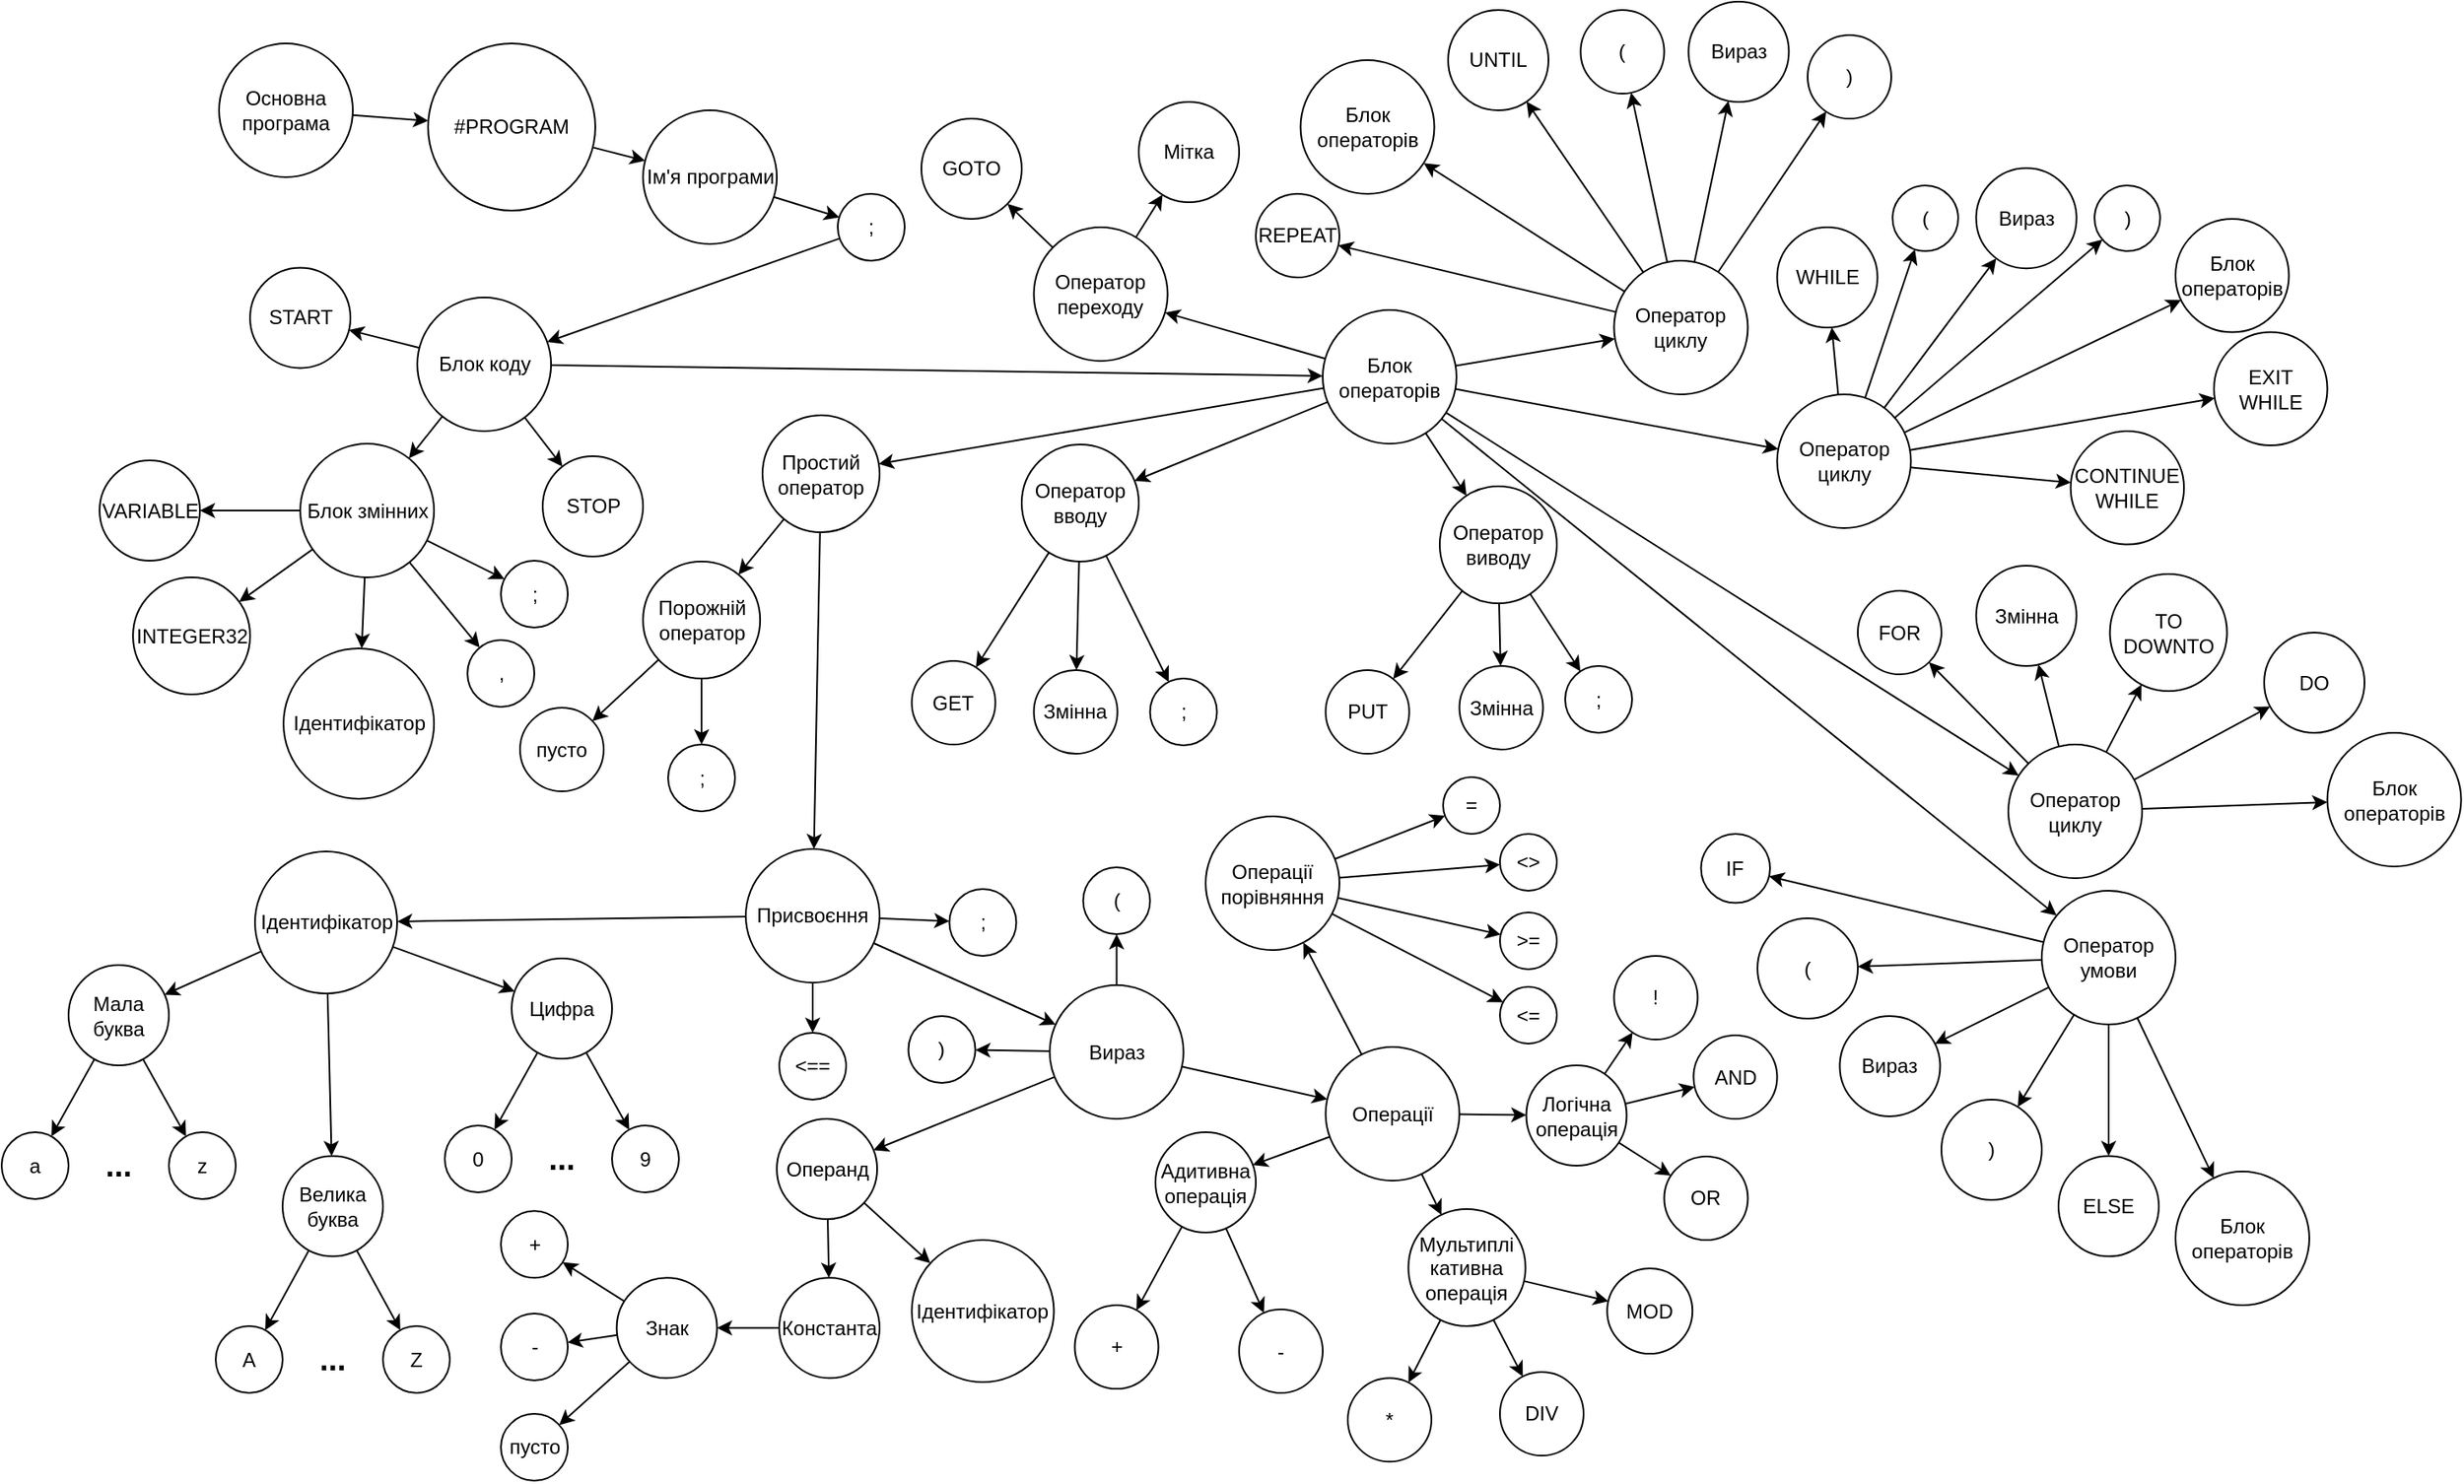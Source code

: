 <mxfile version="25.0.2">
  <diagram id="_vrTSIdOShtuQ_cxwrN3" name="Сторінка-1">
    <mxGraphModel dx="2062" dy="1420" grid="1" gridSize="10" guides="1" tooltips="1" connect="1" arrows="1" fold="1" page="1" pageScale="1" pageWidth="1169" pageHeight="827" math="0" shadow="0">
      <root>
        <mxCell id="0" />
        <mxCell id="1" parent="0" />
        <mxCell id="c-MmUDq924mHrAQRapmK-14" style="rounded=0;orthogonalLoop=1;jettySize=auto;html=1;" parent="1" source="c-MmUDq924mHrAQRapmK-2" target="c-MmUDq924mHrAQRapmK-9" edge="1">
          <mxGeometry relative="1" as="geometry" />
        </mxCell>
        <mxCell id="c-MmUDq924mHrAQRapmK-2" value="Блок&lt;br&gt;операторів" style="ellipse;whiteSpace=wrap;html=1;aspect=fixed;" parent="1" vertex="1">
          <mxGeometry x="400" y="54.5" width="80" height="80" as="geometry" />
        </mxCell>
        <mxCell id="c-MmUDq924mHrAQRapmK-9" value="Оператор виводу" style="ellipse;whiteSpace=wrap;html=1;aspect=fixed;" parent="1" vertex="1">
          <mxGeometry x="470" y="160" width="70" height="70" as="geometry" />
        </mxCell>
        <mxCell id="c-MmUDq924mHrAQRapmK-10" value=";" style="ellipse;whiteSpace=wrap;html=1;aspect=fixed;" parent="1" vertex="1">
          <mxGeometry x="545" y="267.5" width="40" height="40" as="geometry" />
        </mxCell>
        <mxCell id="c-MmUDq924mHrAQRapmK-11" value="Змінна" style="ellipse;whiteSpace=wrap;html=1;aspect=fixed;" parent="1" vertex="1">
          <mxGeometry x="481.75" y="267.5" width="50" height="50" as="geometry" />
        </mxCell>
        <mxCell id="c-MmUDq924mHrAQRapmK-12" value="PUT" style="ellipse;whiteSpace=wrap;html=1;aspect=fixed;" parent="1" vertex="1">
          <mxGeometry x="401.75" y="270" width="50" height="50" as="geometry" />
        </mxCell>
        <mxCell id="c-MmUDq924mHrAQRapmK-16" value="" style="endArrow=classic;html=1;" parent="1" source="c-MmUDq924mHrAQRapmK-9" target="c-MmUDq924mHrAQRapmK-10" edge="1">
          <mxGeometry width="50" height="50" relative="1" as="geometry">
            <mxPoint x="515" y="718" as="sourcePoint" />
            <mxPoint x="565" y="668" as="targetPoint" />
          </mxGeometry>
        </mxCell>
        <mxCell id="c-MmUDq924mHrAQRapmK-17" value="" style="endArrow=classic;html=1;" parent="1" source="c-MmUDq924mHrAQRapmK-9" target="c-MmUDq924mHrAQRapmK-11" edge="1">
          <mxGeometry width="50" height="50" relative="1" as="geometry">
            <mxPoint x="515" y="718" as="sourcePoint" />
            <mxPoint x="565" y="668" as="targetPoint" />
          </mxGeometry>
        </mxCell>
        <mxCell id="c-MmUDq924mHrAQRapmK-18" value="" style="endArrow=classic;html=1;" parent="1" source="c-MmUDq924mHrAQRapmK-9" target="c-MmUDq924mHrAQRapmK-12" edge="1">
          <mxGeometry width="50" height="50" relative="1" as="geometry">
            <mxPoint x="515" y="718" as="sourcePoint" />
            <mxPoint x="565" y="668" as="targetPoint" />
          </mxGeometry>
        </mxCell>
        <mxCell id="c-MmUDq924mHrAQRapmK-19" value="Оператор вводу" style="ellipse;whiteSpace=wrap;html=1;aspect=fixed;" parent="1" vertex="1">
          <mxGeometry x="220" y="135" width="70" height="70" as="geometry" />
        </mxCell>
        <mxCell id="c-MmUDq924mHrAQRapmK-20" value="GET" style="ellipse;whiteSpace=wrap;html=1;aspect=fixed;" parent="1" vertex="1">
          <mxGeometry x="154.25" y="264.5" width="50" height="50" as="geometry" />
        </mxCell>
        <mxCell id="c-MmUDq924mHrAQRapmK-21" value="Змінна" style="ellipse;whiteSpace=wrap;html=1;aspect=fixed;" parent="1" vertex="1">
          <mxGeometry x="227.25" y="270" width="50" height="50" as="geometry" />
        </mxCell>
        <mxCell id="c-MmUDq924mHrAQRapmK-22" value=";" style="ellipse;whiteSpace=wrap;html=1;aspect=fixed;" parent="1" vertex="1">
          <mxGeometry x="296.75" y="275" width="40" height="40" as="geometry" />
        </mxCell>
        <mxCell id="c-MmUDq924mHrAQRapmK-24" value="" style="endArrow=classic;html=1;" parent="1" source="c-MmUDq924mHrAQRapmK-19" target="c-MmUDq924mHrAQRapmK-22" edge="1">
          <mxGeometry width="50" height="50" relative="1" as="geometry">
            <mxPoint x="285" y="815.5" as="sourcePoint" />
            <mxPoint x="345" y="755.5" as="targetPoint" />
          </mxGeometry>
        </mxCell>
        <mxCell id="c-MmUDq924mHrAQRapmK-25" value="" style="endArrow=classic;html=1;" parent="1" source="c-MmUDq924mHrAQRapmK-19" target="c-MmUDq924mHrAQRapmK-21" edge="1">
          <mxGeometry width="50" height="50" relative="1" as="geometry">
            <mxPoint x="295" y="805.5" as="sourcePoint" />
            <mxPoint x="345" y="755.5" as="targetPoint" />
          </mxGeometry>
        </mxCell>
        <mxCell id="c-MmUDq924mHrAQRapmK-26" value="" style="endArrow=classic;html=1;" parent="1" source="c-MmUDq924mHrAQRapmK-19" target="c-MmUDq924mHrAQRapmK-20" edge="1">
          <mxGeometry width="50" height="50" relative="1" as="geometry">
            <mxPoint x="275" y="805.5" as="sourcePoint" />
            <mxPoint x="325" y="755.5" as="targetPoint" />
          </mxGeometry>
        </mxCell>
        <mxCell id="li5mLEyIH_nhYYp5V-Dp-2" style="edgeStyle=none;rounded=0;orthogonalLoop=1;jettySize=auto;html=1;" parent="1" source="c-MmUDq924mHrAQRapmK-27" target="li5mLEyIH_nhYYp5V-Dp-1" edge="1">
          <mxGeometry relative="1" as="geometry" />
        </mxCell>
        <mxCell id="c-MmUDq924mHrAQRapmK-27" value="Оператор циклу" style="ellipse;whiteSpace=wrap;html=1;aspect=fixed;" parent="1" vertex="1">
          <mxGeometry x="671.75" y="105" width="80" height="80" as="geometry" />
        </mxCell>
        <mxCell id="c-MmUDq924mHrAQRapmK-30" value="Блок&lt;br&gt;операторів" style="ellipse;whiteSpace=wrap;html=1;aspect=fixed;" parent="1" vertex="1">
          <mxGeometry x="910" width="67.78" height="67.78" as="geometry" />
        </mxCell>
        <mxCell id="c-MmUDq924mHrAQRapmK-33" value=")" style="ellipse;whiteSpace=wrap;html=1;aspect=fixed;" parent="1" vertex="1">
          <mxGeometry x="861.56" y="-20" width="39.22" height="39.22" as="geometry" />
        </mxCell>
        <mxCell id="c-MmUDq924mHrAQRapmK-34" value="(" style="ellipse;whiteSpace=wrap;html=1;aspect=fixed;" parent="1" vertex="1">
          <mxGeometry x="740.78" y="-20" width="39.22" height="39.22" as="geometry" />
        </mxCell>
        <mxCell id="c-MmUDq924mHrAQRapmK-37" value="Вираз" style="ellipse;whiteSpace=wrap;html=1;aspect=fixed;" parent="1" vertex="1">
          <mxGeometry x="790.78" y="-30.39" width="60" height="60" as="geometry" />
        </mxCell>
        <mxCell id="c-MmUDq924mHrAQRapmK-40" value="" style="endArrow=classic;html=1;" parent="1" source="c-MmUDq924mHrAQRapmK-27" target="c-MmUDq924mHrAQRapmK-30" edge="1">
          <mxGeometry width="50" height="50" relative="1" as="geometry">
            <mxPoint x="1110" y="260" as="sourcePoint" />
            <mxPoint x="1160" y="210" as="targetPoint" />
          </mxGeometry>
        </mxCell>
        <mxCell id="c-MmUDq924mHrAQRapmK-43" value="" style="endArrow=classic;html=1;" parent="1" source="c-MmUDq924mHrAQRapmK-27" target="c-MmUDq924mHrAQRapmK-33" edge="1">
          <mxGeometry width="50" height="50" relative="1" as="geometry">
            <mxPoint x="1110" y="260" as="sourcePoint" />
            <mxPoint x="1160" y="210" as="targetPoint" />
          </mxGeometry>
        </mxCell>
        <mxCell id="c-MmUDq924mHrAQRapmK-44" value="" style="endArrow=classic;html=1;" parent="1" source="c-MmUDq924mHrAQRapmK-27" target="c-MmUDq924mHrAQRapmK-34" edge="1">
          <mxGeometry width="50" height="50" relative="1" as="geometry">
            <mxPoint x="1110" y="260" as="sourcePoint" />
            <mxPoint x="1160" y="210" as="targetPoint" />
          </mxGeometry>
        </mxCell>
        <mxCell id="c-MmUDq924mHrAQRapmK-48" value="" style="endArrow=classic;html=1;" parent="1" source="c-MmUDq924mHrAQRapmK-27" target="c-MmUDq924mHrAQRapmK-37" edge="1">
          <mxGeometry width="50" height="50" relative="1" as="geometry">
            <mxPoint x="1100" y="360" as="sourcePoint" />
            <mxPoint x="1150" y="310" as="targetPoint" />
          </mxGeometry>
        </mxCell>
        <mxCell id="c-MmUDq924mHrAQRapmK-50" value="Простий оператор" style="ellipse;whiteSpace=wrap;html=1;aspect=fixed;" parent="1" vertex="1">
          <mxGeometry x="65" y="117.5" width="70" height="70" as="geometry" />
        </mxCell>
        <mxCell id="c-MmUDq924mHrAQRapmK-51" value="Порожній оператор" style="ellipse;whiteSpace=wrap;html=1;aspect=fixed;" parent="1" vertex="1">
          <mxGeometry x="-6.45" y="205" width="70" height="70" as="geometry" />
        </mxCell>
        <mxCell id="c-MmUDq924mHrAQRapmK-52" value="пусто" style="ellipse;whiteSpace=wrap;html=1;aspect=fixed;" parent="1" vertex="1">
          <mxGeometry x="-80" y="292.5" width="50" height="50" as="geometry" />
        </mxCell>
        <mxCell id="c-MmUDq924mHrAQRapmK-53" value=";" style="ellipse;whiteSpace=wrap;html=1;aspect=fixed;" parent="1" vertex="1">
          <mxGeometry x="8.55" y="314.5" width="40" height="40" as="geometry" />
        </mxCell>
        <mxCell id="c-MmUDq924mHrAQRapmK-55" value="" style="endArrow=classic;html=1;" parent="1" source="c-MmUDq924mHrAQRapmK-2" target="c-MmUDq924mHrAQRapmK-50" edge="1">
          <mxGeometry width="50" height="50" relative="1" as="geometry">
            <mxPoint x="315" y="300" as="sourcePoint" />
            <mxPoint x="365" y="250" as="targetPoint" />
          </mxGeometry>
        </mxCell>
        <mxCell id="c-MmUDq924mHrAQRapmK-56" value="" style="endArrow=classic;html=1;" parent="1" source="c-MmUDq924mHrAQRapmK-50" target="c-MmUDq924mHrAQRapmK-51" edge="1">
          <mxGeometry width="50" height="50" relative="1" as="geometry">
            <mxPoint x="250" y="345" as="sourcePoint" />
            <mxPoint x="300" y="295" as="targetPoint" />
          </mxGeometry>
        </mxCell>
        <mxCell id="c-MmUDq924mHrAQRapmK-57" value="" style="endArrow=classic;html=1;" parent="1" source="c-MmUDq924mHrAQRapmK-51" target="c-MmUDq924mHrAQRapmK-52" edge="1">
          <mxGeometry width="50" height="50" relative="1" as="geometry">
            <mxPoint x="250" y="345" as="sourcePoint" />
            <mxPoint x="32.403" y="288.294" as="targetPoint" />
          </mxGeometry>
        </mxCell>
        <mxCell id="c-MmUDq924mHrAQRapmK-58" value="" style="endArrow=classic;html=1;" parent="1" source="c-MmUDq924mHrAQRapmK-51" target="c-MmUDq924mHrAQRapmK-53" edge="1">
          <mxGeometry width="50" height="50" relative="1" as="geometry">
            <mxPoint x="250" y="345" as="sourcePoint" />
            <mxPoint x="300" y="295" as="targetPoint" />
          </mxGeometry>
        </mxCell>
        <mxCell id="c-MmUDq924mHrAQRapmK-59" value="Блок коду" style="ellipse;whiteSpace=wrap;html=1;aspect=fixed;" parent="1" vertex="1">
          <mxGeometry x="-141.45" y="47" width="80" height="80" as="geometry" />
        </mxCell>
        <mxCell id="c-MmUDq924mHrAQRapmK-60" value="STOP" style="ellipse;whiteSpace=wrap;html=1;aspect=fixed;" parent="1" vertex="1">
          <mxGeometry x="-66.45" y="142" width="60" height="60" as="geometry" />
        </mxCell>
        <mxCell id="c-MmUDq924mHrAQRapmK-61" value="START" style="ellipse;whiteSpace=wrap;html=1;aspect=fixed;" parent="1" vertex="1">
          <mxGeometry x="-241.45" y="29.22" width="60" height="60" as="geometry" />
        </mxCell>
        <mxCell id="c-MmUDq924mHrAQRapmK-62" value="Основна програма" style="ellipse;whiteSpace=wrap;html=1;aspect=fixed;" parent="1" vertex="1">
          <mxGeometry x="-260" y="-105" width="80" height="80" as="geometry" />
        </mxCell>
        <mxCell id="c-MmUDq924mHrAQRapmK-63" value="Ім&#39;я програми" style="ellipse;whiteSpace=wrap;html=1;aspect=fixed;" parent="1" vertex="1">
          <mxGeometry x="-6.45" y="-65" width="80" height="80" as="geometry" />
        </mxCell>
        <mxCell id="c-MmUDq924mHrAQRapmK-65" value="#PROGRAM" style="ellipse;whiteSpace=wrap;html=1;aspect=fixed;" parent="1" vertex="1">
          <mxGeometry x="-135" y="-105" width="100" height="100" as="geometry" />
        </mxCell>
        <mxCell id="c-MmUDq924mHrAQRapmK-69" value="" style="endArrow=classic;html=1;" parent="1" source="c-MmUDq924mHrAQRapmK-59" target="c-MmUDq924mHrAQRapmK-2" edge="1">
          <mxGeometry width="50" height="50" relative="1" as="geometry">
            <mxPoint x="70" y="70" as="sourcePoint" />
            <mxPoint x="40" y="120" as="targetPoint" />
          </mxGeometry>
        </mxCell>
        <mxCell id="c-MmUDq924mHrAQRapmK-70" value="" style="endArrow=classic;html=1;" parent="1" source="c-MmUDq924mHrAQRapmK-59" target="c-MmUDq924mHrAQRapmK-60" edge="1">
          <mxGeometry width="50" height="50" relative="1" as="geometry">
            <mxPoint x="53.56" y="42.5" as="sourcePoint" />
            <mxPoint x="103.56" y="-7.5" as="targetPoint" />
          </mxGeometry>
        </mxCell>
        <mxCell id="c-MmUDq924mHrAQRapmK-78" value="Блок змінних" style="ellipse;whiteSpace=wrap;html=1;aspect=fixed;" parent="1" vertex="1">
          <mxGeometry x="-211.45" y="134.5" width="80" height="80" as="geometry" />
        </mxCell>
        <mxCell id="c-MmUDq924mHrAQRapmK-80" value="INTEGER32" style="ellipse;whiteSpace=wrap;html=1;aspect=fixed;" parent="1" vertex="1">
          <mxGeometry x="-311.45" y="214.5" width="70" height="70" as="geometry" />
        </mxCell>
        <mxCell id="c-MmUDq924mHrAQRapmK-81" value="," style="ellipse;whiteSpace=wrap;html=1;aspect=fixed;" parent="1" vertex="1">
          <mxGeometry x="-111.45" y="252.0" width="40" height="40" as="geometry" />
        </mxCell>
        <mxCell id="c-MmUDq924mHrAQRapmK-82" value=";" style="ellipse;whiteSpace=wrap;html=1;aspect=fixed;" parent="1" vertex="1">
          <mxGeometry x="-91.45" y="204.5" width="40" height="40" as="geometry" />
        </mxCell>
        <mxCell id="c-MmUDq924mHrAQRapmK-84" value="" style="endArrow=classic;html=1;" parent="1" source="c-MmUDq924mHrAQRapmK-78" target="c-MmUDq924mHrAQRapmK-80" edge="1">
          <mxGeometry width="50" height="50" relative="1" as="geometry">
            <mxPoint x="-76.44" y="237.5" as="sourcePoint" />
            <mxPoint x="-26.44" y="187.5" as="targetPoint" />
          </mxGeometry>
        </mxCell>
        <mxCell id="c-MmUDq924mHrAQRapmK-85" value="" style="endArrow=classic;html=1;" parent="1" source="c-MmUDq924mHrAQRapmK-78" target="c-MmUDq924mHrAQRapmK-81" edge="1">
          <mxGeometry width="50" height="50" relative="1" as="geometry">
            <mxPoint x="-56.44" y="267.5" as="sourcePoint" />
            <mxPoint x="-26.44" y="187.5" as="targetPoint" />
          </mxGeometry>
        </mxCell>
        <mxCell id="c-MmUDq924mHrAQRapmK-86" value="" style="endArrow=classic;html=1;" parent="1" source="c-MmUDq924mHrAQRapmK-78" target="c-MmUDq924mHrAQRapmK-82" edge="1">
          <mxGeometry width="50" height="50" relative="1" as="geometry">
            <mxPoint x="-76.44" y="237.5" as="sourcePoint" />
            <mxPoint x="-26.44" y="187.5" as="targetPoint" />
          </mxGeometry>
        </mxCell>
        <mxCell id="c-MmUDq924mHrAQRapmK-87" value="" style="endArrow=classic;html=1;" parent="1" source="c-MmUDq924mHrAQRapmK-59" target="c-MmUDq924mHrAQRapmK-78" edge="1">
          <mxGeometry width="50" height="50" relative="1" as="geometry">
            <mxPoint x="-216.44" y="337.5" as="sourcePoint" />
            <mxPoint x="-166.44" y="287.5" as="targetPoint" />
          </mxGeometry>
        </mxCell>
        <mxCell id="c-MmUDq924mHrAQRapmK-88" value="VARIABLE" style="ellipse;whiteSpace=wrap;html=1;aspect=fixed;" parent="1" vertex="1">
          <mxGeometry x="-331.45" y="144.5" width="60" height="60" as="geometry" />
        </mxCell>
        <mxCell id="c-MmUDq924mHrAQRapmK-89" value="Ідентифікатор" style="ellipse;whiteSpace=wrap;html=1;aspect=fixed;" parent="1" vertex="1">
          <mxGeometry x="-221.45" y="257" width="90" height="90" as="geometry" />
        </mxCell>
        <mxCell id="c-MmUDq924mHrAQRapmK-90" value="" style="endArrow=classic;html=1;" parent="1" source="c-MmUDq924mHrAQRapmK-78" target="c-MmUDq924mHrAQRapmK-88" edge="1">
          <mxGeometry width="50" height="50" relative="1" as="geometry">
            <mxPoint x="-36.44" y="387.5" as="sourcePoint" />
            <mxPoint x="13.56" y="337.5" as="targetPoint" />
          </mxGeometry>
        </mxCell>
        <mxCell id="c-MmUDq924mHrAQRapmK-91" value="" style="endArrow=classic;html=1;" parent="1" source="c-MmUDq924mHrAQRapmK-78" target="c-MmUDq924mHrAQRapmK-89" edge="1">
          <mxGeometry width="50" height="50" relative="1" as="geometry">
            <mxPoint x="-36.44" y="387.5" as="sourcePoint" />
            <mxPoint x="13.56" y="337.5" as="targetPoint" />
          </mxGeometry>
        </mxCell>
        <mxCell id="c-MmUDq924mHrAQRapmK-111" value="" style="endArrow=classic;html=1;" parent="1" source="c-MmUDq924mHrAQRapmK-2" target="c-MmUDq924mHrAQRapmK-19" edge="1">
          <mxGeometry width="50" height="50" relative="1" as="geometry">
            <mxPoint x="345" y="400" as="sourcePoint" />
            <mxPoint x="395" y="350" as="targetPoint" />
          </mxGeometry>
        </mxCell>
        <mxCell id="c-MmUDq924mHrAQRapmK-112" value="" style="endArrow=classic;html=1;" parent="1" source="c-MmUDq924mHrAQRapmK-50" target="2ebxzpYyRWTK7zcZ8R16-108" edge="1">
          <mxGeometry width="50" height="50" relative="1" as="geometry">
            <mxPoint x="345" y="400" as="sourcePoint" />
            <mxPoint x="165.585" y="250.878" as="targetPoint" />
          </mxGeometry>
        </mxCell>
        <mxCell id="osFrvjPALiujrOvmxMwh-5" value="" style="endArrow=classic;html=1;" parent="1" source="c-MmUDq924mHrAQRapmK-59" target="c-MmUDq924mHrAQRapmK-61" edge="1">
          <mxGeometry width="50" height="50" relative="1" as="geometry">
            <mxPoint x="-156.44" y="142.5" as="sourcePoint" />
            <mxPoint x="-106.44" y="92.5" as="targetPoint" />
          </mxGeometry>
        </mxCell>
        <mxCell id="WEcMoBt8A9l-Jcx1K7Hr-13" style="rounded=0;orthogonalLoop=1;jettySize=auto;html=1;" parent="1" source="WEcMoBt8A9l-Jcx1K7Hr-1" target="WEcMoBt8A9l-Jcx1K7Hr-12" edge="1">
          <mxGeometry relative="1" as="geometry" />
        </mxCell>
        <mxCell id="WEcMoBt8A9l-Jcx1K7Hr-1" value="Оператор умови" style="ellipse;whiteSpace=wrap;html=1;aspect=fixed;" parent="1" vertex="1">
          <mxGeometry x="830.0" y="402" width="80" height="80" as="geometry" />
        </mxCell>
        <mxCell id="WEcMoBt8A9l-Jcx1K7Hr-2" value="Блок&lt;br&gt;операторів" style="ellipse;whiteSpace=wrap;html=1;aspect=fixed;" parent="1" vertex="1">
          <mxGeometry x="910.0" y="570.06" width="80" height="80" as="geometry" />
        </mxCell>
        <mxCell id="WEcMoBt8A9l-Jcx1K7Hr-3" value="ELSE" style="ellipse;whiteSpace=wrap;html=1;aspect=fixed;" parent="1" vertex="1">
          <mxGeometry x="840.0" y="560.78" width="60" height="60" as="geometry" />
        </mxCell>
        <mxCell id="WEcMoBt8A9l-Jcx1K7Hr-4" value=")" style="ellipse;whiteSpace=wrap;html=1;aspect=fixed;" parent="1" vertex="1">
          <mxGeometry x="770" y="527" width="60" height="60" as="geometry" />
        </mxCell>
        <mxCell id="WEcMoBt8A9l-Jcx1K7Hr-5" value="Вираз" style="ellipse;whiteSpace=wrap;html=1;aspect=fixed;" parent="1" vertex="1">
          <mxGeometry x="709.22" y="477" width="60" height="60" as="geometry" />
        </mxCell>
        <mxCell id="WEcMoBt8A9l-Jcx1K7Hr-6" value="IF" style="ellipse;whiteSpace=wrap;html=1;aspect=fixed;" parent="1" vertex="1">
          <mxGeometry x="626.25" y="368" width="41.25" height="41.25" as="geometry" />
        </mxCell>
        <mxCell id="WEcMoBt8A9l-Jcx1K7Hr-7" value="" style="endArrow=classic;html=1;" parent="1" source="WEcMoBt8A9l-Jcx1K7Hr-1" target="WEcMoBt8A9l-Jcx1K7Hr-2" edge="1">
          <mxGeometry width="50" height="50" relative="1" as="geometry">
            <mxPoint x="1172.22" y="682" as="sourcePoint" />
            <mxPoint x="1222.22" y="632" as="targetPoint" />
          </mxGeometry>
        </mxCell>
        <mxCell id="WEcMoBt8A9l-Jcx1K7Hr-8" value="" style="endArrow=classic;html=1;" parent="1" source="WEcMoBt8A9l-Jcx1K7Hr-1" target="WEcMoBt8A9l-Jcx1K7Hr-3" edge="1">
          <mxGeometry width="50" height="50" relative="1" as="geometry">
            <mxPoint x="1172.22" y="682" as="sourcePoint" />
            <mxPoint x="1222.22" y="632" as="targetPoint" />
          </mxGeometry>
        </mxCell>
        <mxCell id="WEcMoBt8A9l-Jcx1K7Hr-9" value="" style="endArrow=classic;html=1;" parent="1" source="WEcMoBt8A9l-Jcx1K7Hr-1" target="WEcMoBt8A9l-Jcx1K7Hr-4" edge="1">
          <mxGeometry width="50" height="50" relative="1" as="geometry">
            <mxPoint x="1172.22" y="682" as="sourcePoint" />
            <mxPoint x="1222.22" y="632" as="targetPoint" />
          </mxGeometry>
        </mxCell>
        <mxCell id="WEcMoBt8A9l-Jcx1K7Hr-10" value="" style="endArrow=classic;html=1;" parent="1" source="WEcMoBt8A9l-Jcx1K7Hr-1" target="WEcMoBt8A9l-Jcx1K7Hr-5" edge="1">
          <mxGeometry width="50" height="50" relative="1" as="geometry">
            <mxPoint x="1162.22" y="782" as="sourcePoint" />
            <mxPoint x="1212.22" y="732" as="targetPoint" />
          </mxGeometry>
        </mxCell>
        <mxCell id="WEcMoBt8A9l-Jcx1K7Hr-11" value="" style="endArrow=classic;html=1;" parent="1" source="WEcMoBt8A9l-Jcx1K7Hr-1" target="WEcMoBt8A9l-Jcx1K7Hr-6" edge="1">
          <mxGeometry width="50" height="50" relative="1" as="geometry">
            <mxPoint x="1162.22" y="782" as="sourcePoint" />
            <mxPoint x="1212.22" y="732" as="targetPoint" />
          </mxGeometry>
        </mxCell>
        <mxCell id="WEcMoBt8A9l-Jcx1K7Hr-12" value="(" style="ellipse;whiteSpace=wrap;html=1;aspect=fixed;" parent="1" vertex="1">
          <mxGeometry x="660.0" y="418.5" width="60" height="60" as="geometry" />
        </mxCell>
        <mxCell id="li5mLEyIH_nhYYp5V-Dp-1" value="WHILE" style="ellipse;whiteSpace=wrap;html=1;aspect=fixed;" parent="1" vertex="1">
          <mxGeometry x="671.75" y="5" width="60" height="60" as="geometry" />
        </mxCell>
        <mxCell id="UQ0GOcpRTdWzrimAd4ZV-1" value="Оператор переходу" style="ellipse;whiteSpace=wrap;html=1;aspect=fixed;" parent="1" vertex="1">
          <mxGeometry x="227.25" y="5" width="80" height="80" as="geometry" />
        </mxCell>
        <mxCell id="UQ0GOcpRTdWzrimAd4ZV-2" value="Мітка" style="ellipse;whiteSpace=wrap;html=1;aspect=fixed;" parent="1" vertex="1">
          <mxGeometry x="290.0" y="-70" width="60" height="60" as="geometry" />
        </mxCell>
        <mxCell id="UQ0GOcpRTdWzrimAd4ZV-3" value="GOTO" style="ellipse;whiteSpace=wrap;html=1;aspect=fixed;" parent="1" vertex="1">
          <mxGeometry x="160.0" y="-60" width="60" height="60" as="geometry" />
        </mxCell>
        <mxCell id="UQ0GOcpRTdWzrimAd4ZV-4" value="" style="endArrow=classic;html=1;" parent="1" source="UQ0GOcpRTdWzrimAd4ZV-1" target="UQ0GOcpRTdWzrimAd4ZV-2" edge="1">
          <mxGeometry width="50" height="50" relative="1" as="geometry">
            <mxPoint x="575.0" y="-50" as="sourcePoint" />
            <mxPoint x="625.0" y="-100" as="targetPoint" />
          </mxGeometry>
        </mxCell>
        <mxCell id="UQ0GOcpRTdWzrimAd4ZV-5" value="" style="endArrow=classic;html=1;" parent="1" source="UQ0GOcpRTdWzrimAd4ZV-1" target="UQ0GOcpRTdWzrimAd4ZV-3" edge="1">
          <mxGeometry width="50" height="50" relative="1" as="geometry">
            <mxPoint x="565.0" y="50" as="sourcePoint" />
            <mxPoint x="615.0" as="targetPoint" />
          </mxGeometry>
        </mxCell>
        <mxCell id="UQ0GOcpRTdWzrimAd4ZV-6" value="Оператор циклу" style="ellipse;whiteSpace=wrap;html=1;aspect=fixed;" parent="1" vertex="1">
          <mxGeometry x="810.0" y="314.5" width="80" height="80" as="geometry" />
        </mxCell>
        <mxCell id="UQ0GOcpRTdWzrimAd4ZV-7" value="Блок&lt;br&gt;операторів" style="ellipse;whiteSpace=wrap;html=1;aspect=fixed;" parent="1" vertex="1">
          <mxGeometry x="1000.78" y="307.5" width="80" height="80" as="geometry" />
        </mxCell>
        <mxCell id="UQ0GOcpRTdWzrimAd4ZV-8" value="DO" style="ellipse;whiteSpace=wrap;html=1;aspect=fixed;" parent="1" vertex="1">
          <mxGeometry x="963" y="247.5" width="60" height="60" as="geometry" />
        </mxCell>
        <mxCell id="UQ0GOcpRTdWzrimAd4ZV-9" value="TO&lt;br&gt;DOWNTO" style="ellipse;whiteSpace=wrap;html=1;aspect=fixed;" parent="1" vertex="1">
          <mxGeometry x="870.78" y="212.5" width="70" height="70" as="geometry" />
        </mxCell>
        <mxCell id="UQ0GOcpRTdWzrimAd4ZV-10" value="Змінна" style="ellipse;whiteSpace=wrap;html=1;aspect=fixed;" parent="1" vertex="1">
          <mxGeometry x="790.78" y="207.5" width="60" height="60" as="geometry" />
        </mxCell>
        <mxCell id="UQ0GOcpRTdWzrimAd4ZV-11" value="FOR" style="ellipse;whiteSpace=wrap;html=1;aspect=fixed;" parent="1" vertex="1">
          <mxGeometry x="720" y="222.5" width="50" height="50" as="geometry" />
        </mxCell>
        <mxCell id="UQ0GOcpRTdWzrimAd4ZV-12" value="" style="endArrow=classic;html=1;" parent="1" source="UQ0GOcpRTdWzrimAd4ZV-6" target="UQ0GOcpRTdWzrimAd4ZV-7" edge="1">
          <mxGeometry width="50" height="50" relative="1" as="geometry">
            <mxPoint x="969.89" y="482.5" as="sourcePoint" />
            <mxPoint x="1019.89" y="432.5" as="targetPoint" />
          </mxGeometry>
        </mxCell>
        <mxCell id="UQ0GOcpRTdWzrimAd4ZV-13" value="" style="endArrow=classic;html=1;" parent="1" source="UQ0GOcpRTdWzrimAd4ZV-6" target="UQ0GOcpRTdWzrimAd4ZV-8" edge="1">
          <mxGeometry width="50" height="50" relative="1" as="geometry">
            <mxPoint x="969.89" y="482.5" as="sourcePoint" />
            <mxPoint x="1019.89" y="432.5" as="targetPoint" />
          </mxGeometry>
        </mxCell>
        <mxCell id="UQ0GOcpRTdWzrimAd4ZV-14" value="" style="endArrow=classic;html=1;" parent="1" source="UQ0GOcpRTdWzrimAd4ZV-6" target="UQ0GOcpRTdWzrimAd4ZV-9" edge="1">
          <mxGeometry width="50" height="50" relative="1" as="geometry">
            <mxPoint x="969.89" y="482.5" as="sourcePoint" />
            <mxPoint x="1019.89" y="432.5" as="targetPoint" />
          </mxGeometry>
        </mxCell>
        <mxCell id="UQ0GOcpRTdWzrimAd4ZV-15" value="" style="endArrow=classic;html=1;" parent="1" source="UQ0GOcpRTdWzrimAd4ZV-6" target="UQ0GOcpRTdWzrimAd4ZV-10" edge="1">
          <mxGeometry width="50" height="50" relative="1" as="geometry">
            <mxPoint x="959.89" y="582.5" as="sourcePoint" />
            <mxPoint x="1009.89" y="532.5" as="targetPoint" />
          </mxGeometry>
        </mxCell>
        <mxCell id="UQ0GOcpRTdWzrimAd4ZV-16" value="" style="endArrow=classic;html=1;" parent="1" source="UQ0GOcpRTdWzrimAd4ZV-6" target="UQ0GOcpRTdWzrimAd4ZV-11" edge="1">
          <mxGeometry width="50" height="50" relative="1" as="geometry">
            <mxPoint x="959.89" y="582.5" as="sourcePoint" />
            <mxPoint x="1009.89" y="532.5" as="targetPoint" />
          </mxGeometry>
        </mxCell>
        <mxCell id="UQ0GOcpRTdWzrimAd4ZV-17" style="edgeStyle=none;rounded=0;orthogonalLoop=1;jettySize=auto;html=1;" parent="1" source="UQ0GOcpRTdWzrimAd4ZV-18" target="UQ0GOcpRTdWzrimAd4ZV-29" edge="1">
          <mxGeometry relative="1" as="geometry" />
        </mxCell>
        <mxCell id="UQ0GOcpRTdWzrimAd4ZV-18" value="Оператор циклу" style="ellipse;whiteSpace=wrap;html=1;aspect=fixed;" parent="1" vertex="1">
          <mxGeometry x="574.22" y="25" width="80" height="80" as="geometry" />
        </mxCell>
        <mxCell id="UQ0GOcpRTdWzrimAd4ZV-19" value="Блок&lt;br&gt;операторів" style="ellipse;whiteSpace=wrap;html=1;aspect=fixed;" parent="1" vertex="1">
          <mxGeometry x="386.75" y="-95" width="80" height="80" as="geometry" />
        </mxCell>
        <mxCell id="UQ0GOcpRTdWzrimAd4ZV-20" value=")" style="ellipse;whiteSpace=wrap;html=1;aspect=fixed;" parent="1" vertex="1">
          <mxGeometry x="690.0" y="-110" width="50" height="50" as="geometry" />
        </mxCell>
        <mxCell id="UQ0GOcpRTdWzrimAd4ZV-21" value="(" style="ellipse;whiteSpace=wrap;html=1;aspect=fixed;" parent="1" vertex="1">
          <mxGeometry x="554.22" y="-125" width="50" height="50" as="geometry" />
        </mxCell>
        <mxCell id="UQ0GOcpRTdWzrimAd4ZV-22" value="Вираз" style="ellipse;whiteSpace=wrap;html=1;aspect=fixed;" parent="1" vertex="1">
          <mxGeometry x="618.75" y="-130" width="60" height="60" as="geometry" />
        </mxCell>
        <mxCell id="UQ0GOcpRTdWzrimAd4ZV-23" value="REPEAT" style="ellipse;whiteSpace=wrap;html=1;aspect=fixed;" parent="1" vertex="1">
          <mxGeometry x="360" y="-15" width="50" height="50" as="geometry" />
        </mxCell>
        <mxCell id="UQ0GOcpRTdWzrimAd4ZV-24" value="" style="endArrow=classic;html=1;" parent="1" source="UQ0GOcpRTdWzrimAd4ZV-18" target="UQ0GOcpRTdWzrimAd4ZV-19" edge="1">
          <mxGeometry width="50" height="50" relative="1" as="geometry">
            <mxPoint x="710.11" y="195" as="sourcePoint" />
            <mxPoint x="760.11" y="145" as="targetPoint" />
          </mxGeometry>
        </mxCell>
        <mxCell id="UQ0GOcpRTdWzrimAd4ZV-25" value="" style="endArrow=classic;html=1;" parent="1" source="UQ0GOcpRTdWzrimAd4ZV-18" target="UQ0GOcpRTdWzrimAd4ZV-20" edge="1">
          <mxGeometry width="50" height="50" relative="1" as="geometry">
            <mxPoint x="710.11" y="195" as="sourcePoint" />
            <mxPoint x="760.11" y="145" as="targetPoint" />
          </mxGeometry>
        </mxCell>
        <mxCell id="UQ0GOcpRTdWzrimAd4ZV-26" value="" style="endArrow=classic;html=1;" parent="1" source="UQ0GOcpRTdWzrimAd4ZV-18" target="UQ0GOcpRTdWzrimAd4ZV-21" edge="1">
          <mxGeometry width="50" height="50" relative="1" as="geometry">
            <mxPoint x="710.11" y="195" as="sourcePoint" />
            <mxPoint x="760.11" y="145" as="targetPoint" />
          </mxGeometry>
        </mxCell>
        <mxCell id="UQ0GOcpRTdWzrimAd4ZV-27" value="" style="endArrow=classic;html=1;" parent="1" source="UQ0GOcpRTdWzrimAd4ZV-18" target="UQ0GOcpRTdWzrimAd4ZV-22" edge="1">
          <mxGeometry width="50" height="50" relative="1" as="geometry">
            <mxPoint x="700.11" y="295" as="sourcePoint" />
            <mxPoint x="750.11" y="245" as="targetPoint" />
          </mxGeometry>
        </mxCell>
        <mxCell id="UQ0GOcpRTdWzrimAd4ZV-28" value="" style="endArrow=classic;html=1;" parent="1" source="UQ0GOcpRTdWzrimAd4ZV-18" target="UQ0GOcpRTdWzrimAd4ZV-23" edge="1">
          <mxGeometry width="50" height="50" relative="1" as="geometry">
            <mxPoint x="700.11" y="295" as="sourcePoint" />
            <mxPoint x="750.11" y="245" as="targetPoint" />
          </mxGeometry>
        </mxCell>
        <mxCell id="UQ0GOcpRTdWzrimAd4ZV-29" value="UNTIL" style="ellipse;whiteSpace=wrap;html=1;aspect=fixed;" parent="1" vertex="1">
          <mxGeometry x="475.0" y="-125" width="60" height="60" as="geometry" />
        </mxCell>
        <mxCell id="UQ0GOcpRTdWzrimAd4ZV-32" value="" style="endArrow=classic;html=1;" parent="1" source="c-MmUDq924mHrAQRapmK-2" target="UQ0GOcpRTdWzrimAd4ZV-18" edge="1">
          <mxGeometry width="50" height="50" relative="1" as="geometry">
            <mxPoint x="415.104" y="60.672" as="sourcePoint" />
            <mxPoint x="473.11" y="14" as="targetPoint" />
          </mxGeometry>
        </mxCell>
        <mxCell id="UQ0GOcpRTdWzrimAd4ZV-33" value="" style="endArrow=classic;html=1;" parent="1" source="c-MmUDq924mHrAQRapmK-2" target="UQ0GOcpRTdWzrimAd4ZV-1" edge="1">
          <mxGeometry width="50" height="50" relative="1" as="geometry">
            <mxPoint x="662" y="70" as="sourcePoint" />
            <mxPoint x="548" y="24" as="targetPoint" />
          </mxGeometry>
        </mxCell>
        <mxCell id="UQ0GOcpRTdWzrimAd4ZV-34" value="" style="endArrow=classic;html=1;" parent="1" source="c-MmUDq924mHrAQRapmK-2" target="c-MmUDq924mHrAQRapmK-27" edge="1">
          <mxGeometry width="50" height="50" relative="1" as="geometry">
            <mxPoint x="455" y="88" as="sourcePoint" />
            <mxPoint x="649" y="77" as="targetPoint" />
          </mxGeometry>
        </mxCell>
        <mxCell id="UQ0GOcpRTdWzrimAd4ZV-35" value="" style="endArrow=classic;html=1;" parent="1" source="c-MmUDq924mHrAQRapmK-2" target="WEcMoBt8A9l-Jcx1K7Hr-1" edge="1">
          <mxGeometry width="50" height="50" relative="1" as="geometry">
            <mxPoint x="465" y="98" as="sourcePoint" />
            <mxPoint x="659" y="87" as="targetPoint" />
          </mxGeometry>
        </mxCell>
        <mxCell id="UQ0GOcpRTdWzrimAd4ZV-36" value="" style="endArrow=classic;html=1;" parent="1" source="c-MmUDq924mHrAQRapmK-2" target="UQ0GOcpRTdWzrimAd4ZV-6" edge="1">
          <mxGeometry width="50" height="50" relative="1" as="geometry">
            <mxPoint x="475" y="108" as="sourcePoint" />
            <mxPoint x="669" y="97" as="targetPoint" />
          </mxGeometry>
        </mxCell>
        <mxCell id="2ebxzpYyRWTK7zcZ8R16-1" value=";" style="ellipse;whiteSpace=wrap;html=1;aspect=fixed;" parent="1" vertex="1">
          <mxGeometry x="110" y="-15.0" width="40" height="40" as="geometry" />
        </mxCell>
        <mxCell id="2ebxzpYyRWTK7zcZ8R16-2" value="" style="endArrow=classic;html=1;" parent="1" source="c-MmUDq924mHrAQRapmK-62" target="c-MmUDq924mHrAQRapmK-65" edge="1">
          <mxGeometry width="50" height="50" relative="1" as="geometry">
            <mxPoint x="-130" y="196" as="sourcePoint" />
            <mxPoint x="-210" y="191" as="targetPoint" />
          </mxGeometry>
        </mxCell>
        <mxCell id="2ebxzpYyRWTK7zcZ8R16-3" value="" style="endArrow=classic;html=1;" parent="1" source="c-MmUDq924mHrAQRapmK-65" target="c-MmUDq924mHrAQRapmK-63" edge="1">
          <mxGeometry width="50" height="50" relative="1" as="geometry">
            <mxPoint x="-172" y="8" as="sourcePoint" />
            <mxPoint x="-107" y="-14" as="targetPoint" />
          </mxGeometry>
        </mxCell>
        <mxCell id="2ebxzpYyRWTK7zcZ8R16-4" value="" style="endArrow=classic;html=1;" parent="1" source="c-MmUDq924mHrAQRapmK-63" target="2ebxzpYyRWTK7zcZ8R16-1" edge="1">
          <mxGeometry width="50" height="50" relative="1" as="geometry">
            <mxPoint x="-162" y="18" as="sourcePoint" />
            <mxPoint x="-97" y="-4" as="targetPoint" />
          </mxGeometry>
        </mxCell>
        <mxCell id="2ebxzpYyRWTK7zcZ8R16-5" value="" style="endArrow=classic;html=1;" parent="1" source="2ebxzpYyRWTK7zcZ8R16-1" target="c-MmUDq924mHrAQRapmK-59" edge="1">
          <mxGeometry width="50" height="50" relative="1" as="geometry">
            <mxPoint x="-152" y="28" as="sourcePoint" />
            <mxPoint x="-87" y="6" as="targetPoint" />
          </mxGeometry>
        </mxCell>
        <mxCell id="2ebxzpYyRWTK7zcZ8R16-24" value="Константа" style="ellipse;whiteSpace=wrap;html=1;aspect=fixed;" parent="1" vertex="1">
          <mxGeometry x="75" y="633.62" width="60" height="60" as="geometry" />
        </mxCell>
        <mxCell id="2ebxzpYyRWTK7zcZ8R16-25" value="Знак" style="ellipse;whiteSpace=wrap;html=1;aspect=fixed;" parent="1" vertex="1">
          <mxGeometry x="-22.21" y="633.62" width="60" height="60" as="geometry" />
        </mxCell>
        <mxCell id="2ebxzpYyRWTK7zcZ8R16-26" value="+" style="ellipse;whiteSpace=wrap;html=1;aspect=fixed;" parent="1" vertex="1">
          <mxGeometry x="-91.45" y="593.62" width="40" height="40" as="geometry" />
        </mxCell>
        <mxCell id="2ebxzpYyRWTK7zcZ8R16-27" value="-" style="ellipse;whiteSpace=wrap;html=1;aspect=fixed;" parent="1" vertex="1">
          <mxGeometry x="-91.45" y="655.06" width="40" height="40" as="geometry" />
        </mxCell>
        <mxCell id="2ebxzpYyRWTK7zcZ8R16-28" value="" style="endArrow=classic;html=1;" parent="1" source="2ebxzpYyRWTK7zcZ8R16-24" target="2ebxzpYyRWTK7zcZ8R16-25" edge="1">
          <mxGeometry width="50" height="50" relative="1" as="geometry">
            <mxPoint x="232.75" y="1015.06" as="sourcePoint" />
            <mxPoint x="282.75" y="965.06" as="targetPoint" />
          </mxGeometry>
        </mxCell>
        <mxCell id="2ebxzpYyRWTK7zcZ8R16-29" value="" style="endArrow=classic;html=1;" parent="1" source="2ebxzpYyRWTK7zcZ8R16-25" target="2ebxzpYyRWTK7zcZ8R16-26" edge="1">
          <mxGeometry width="50" height="50" relative="1" as="geometry">
            <mxPoint x="162.54" y="820.62" as="sourcePoint" />
            <mxPoint x="212.54" y="770.62" as="targetPoint" />
          </mxGeometry>
        </mxCell>
        <mxCell id="2ebxzpYyRWTK7zcZ8R16-30" value="" style="endArrow=classic;html=1;" parent="1" source="2ebxzpYyRWTK7zcZ8R16-25" target="2ebxzpYyRWTK7zcZ8R16-27" edge="1">
          <mxGeometry width="50" height="50" relative="1" as="geometry">
            <mxPoint x="162.54" y="820.62" as="sourcePoint" />
            <mxPoint x="212.54" y="770.62" as="targetPoint" />
          </mxGeometry>
        </mxCell>
        <mxCell id="2ebxzpYyRWTK7zcZ8R16-31" value="" style="edgeStyle=none;rounded=0;orthogonalLoop=1;jettySize=auto;html=1;" parent="1" source="2ebxzpYyRWTK7zcZ8R16-33" target="2ebxzpYyRWTK7zcZ8R16-34" edge="1">
          <mxGeometry relative="1" as="geometry" />
        </mxCell>
        <mxCell id="2ebxzpYyRWTK7zcZ8R16-32" value="" style="edgeStyle=none;rounded=0;orthogonalLoop=1;jettySize=auto;html=1;" parent="1" source="2ebxzpYyRWTK7zcZ8R16-33" target="2ebxzpYyRWTK7zcZ8R16-35" edge="1">
          <mxGeometry relative="1" as="geometry" />
        </mxCell>
        <mxCell id="2ebxzpYyRWTK7zcZ8R16-33" value="Цифра" style="ellipse;whiteSpace=wrap;html=1;aspect=fixed;" parent="1" vertex="1">
          <mxGeometry x="-85" y="442.5" width="60" height="60" as="geometry" />
        </mxCell>
        <mxCell id="2ebxzpYyRWTK7zcZ8R16-34" value="9" style="ellipse;whiteSpace=wrap;html=1;aspect=fixed;" parent="1" vertex="1">
          <mxGeometry x="-25" y="542.5" width="40" height="40" as="geometry" />
        </mxCell>
        <mxCell id="2ebxzpYyRWTK7zcZ8R16-35" value="0" style="ellipse;whiteSpace=wrap;html=1;aspect=fixed;" parent="1" vertex="1">
          <mxGeometry x="-125" y="542.5" width="40" height="40" as="geometry" />
        </mxCell>
        <mxCell id="2ebxzpYyRWTK7zcZ8R16-36" value="" style="edgeStyle=none;rounded=0;orthogonalLoop=1;jettySize=auto;html=1;" parent="1" source="2ebxzpYyRWTK7zcZ8R16-108" target="2ebxzpYyRWTK7zcZ8R16-40" edge="1">
          <mxGeometry relative="1" as="geometry">
            <mxPoint x="138.535" y="418.386" as="sourcePoint" />
          </mxGeometry>
        </mxCell>
        <mxCell id="2ebxzpYyRWTK7zcZ8R16-37" value="" style="edgeStyle=none;rounded=0;orthogonalLoop=1;jettySize=auto;html=1;" parent="1" source="2ebxzpYyRWTK7zcZ8R16-108" target="2ebxzpYyRWTK7zcZ8R16-41" edge="1">
          <mxGeometry relative="1" as="geometry">
            <mxPoint x="101.214" y="455.483" as="sourcePoint" />
          </mxGeometry>
        </mxCell>
        <mxCell id="2ebxzpYyRWTK7zcZ8R16-38" value="" style="edgeStyle=none;rounded=0;orthogonalLoop=1;jettySize=auto;html=1;" parent="1" source="2ebxzpYyRWTK7zcZ8R16-108" target="2ebxzpYyRWTK7zcZ8R16-107" edge="1">
          <mxGeometry relative="1" as="geometry">
            <mxPoint x="61.564" y="417.524" as="sourcePoint" />
            <mxPoint x="-149.25" y="419.5" as="targetPoint" />
          </mxGeometry>
        </mxCell>
        <mxCell id="2ebxzpYyRWTK7zcZ8R16-39" style="edgeStyle=none;rounded=0;orthogonalLoop=1;jettySize=auto;html=1;" parent="1" source="2ebxzpYyRWTK7zcZ8R16-108" target="2ebxzpYyRWTK7zcZ8R16-109" edge="1">
          <mxGeometry relative="1" as="geometry">
            <mxPoint x="132.44" y="437.828" as="sourcePoint" />
            <mxPoint x="229.626" y="484.826" as="targetPoint" />
          </mxGeometry>
        </mxCell>
        <mxCell id="2ebxzpYyRWTK7zcZ8R16-40" value=";" style="ellipse;whiteSpace=wrap;html=1;aspect=fixed;" parent="1" vertex="1">
          <mxGeometry x="176.75" y="401" width="40" height="40" as="geometry" />
        </mxCell>
        <mxCell id="2ebxzpYyRWTK7zcZ8R16-41" value="&amp;lt;==" style="ellipse;whiteSpace=wrap;html=1;aspect=fixed;" parent="1" vertex="1">
          <mxGeometry x="75" y="487" width="40" height="40" as="geometry" />
        </mxCell>
        <mxCell id="2ebxzpYyRWTK7zcZ8R16-42" value="" style="edgeStyle=none;rounded=0;orthogonalLoop=1;jettySize=auto;html=1;" parent="1" source="2ebxzpYyRWTK7zcZ8R16-107" target="2ebxzpYyRWTK7zcZ8R16-46" edge="1">
          <mxGeometry relative="1" as="geometry">
            <mxPoint x="-192" y="463" as="sourcePoint" />
          </mxGeometry>
        </mxCell>
        <mxCell id="2ebxzpYyRWTK7zcZ8R16-43" value="" style="edgeStyle=none;rounded=0;orthogonalLoop=1;jettySize=auto;html=1;" parent="1" source="2ebxzpYyRWTK7zcZ8R16-107" target="2ebxzpYyRWTK7zcZ8R16-49" edge="1">
          <mxGeometry relative="1" as="geometry">
            <mxPoint x="-231.25" y="436.5" as="sourcePoint" />
          </mxGeometry>
        </mxCell>
        <mxCell id="2ebxzpYyRWTK7zcZ8R16-44" value="" style="edgeStyle=none;rounded=0;orthogonalLoop=1;jettySize=auto;html=1;" parent="1" source="2ebxzpYyRWTK7zcZ8R16-46" target="2ebxzpYyRWTK7zcZ8R16-52" edge="1">
          <mxGeometry relative="1" as="geometry" />
        </mxCell>
        <mxCell id="2ebxzpYyRWTK7zcZ8R16-45" value="" style="edgeStyle=none;rounded=0;orthogonalLoop=1;jettySize=auto;html=1;" parent="1" source="2ebxzpYyRWTK7zcZ8R16-46" target="2ebxzpYyRWTK7zcZ8R16-53" edge="1">
          <mxGeometry relative="1" as="geometry" />
        </mxCell>
        <mxCell id="2ebxzpYyRWTK7zcZ8R16-46" value="Велика буква" style="ellipse;whiteSpace=wrap;html=1;aspect=fixed;" parent="1" vertex="1">
          <mxGeometry x="-221.99" y="560.78" width="60" height="60" as="geometry" />
        </mxCell>
        <mxCell id="2ebxzpYyRWTK7zcZ8R16-47" value="" style="edgeStyle=none;rounded=0;orthogonalLoop=1;jettySize=auto;html=1;" parent="1" source="2ebxzpYyRWTK7zcZ8R16-49" target="2ebxzpYyRWTK7zcZ8R16-50" edge="1">
          <mxGeometry relative="1" as="geometry">
            <mxPoint x="-420" y="836.5" as="targetPoint" />
          </mxGeometry>
        </mxCell>
        <mxCell id="2ebxzpYyRWTK7zcZ8R16-48" value="" style="edgeStyle=none;rounded=0;orthogonalLoop=1;jettySize=auto;html=1;" parent="1" source="2ebxzpYyRWTK7zcZ8R16-49" target="2ebxzpYyRWTK7zcZ8R16-51" edge="1">
          <mxGeometry relative="1" as="geometry" />
        </mxCell>
        <mxCell id="2ebxzpYyRWTK7zcZ8R16-49" value="Мала буква" style="ellipse;whiteSpace=wrap;html=1;aspect=fixed;" parent="1" vertex="1">
          <mxGeometry x="-350" y="446.5" width="60" height="60" as="geometry" />
        </mxCell>
        <mxCell id="2ebxzpYyRWTK7zcZ8R16-50" value="a" style="ellipse;whiteSpace=wrap;html=1;aspect=fixed;" parent="1" vertex="1">
          <mxGeometry x="-390" y="546.5" width="40" height="40" as="geometry" />
        </mxCell>
        <mxCell id="2ebxzpYyRWTK7zcZ8R16-51" value="z" style="ellipse;whiteSpace=wrap;html=1;aspect=fixed;" parent="1" vertex="1">
          <mxGeometry x="-290" y="546.5" width="40" height="40" as="geometry" />
        </mxCell>
        <mxCell id="2ebxzpYyRWTK7zcZ8R16-52" value="A" style="ellipse;whiteSpace=wrap;html=1;aspect=fixed;" parent="1" vertex="1">
          <mxGeometry x="-261.99" y="662.5" width="40" height="40" as="geometry" />
        </mxCell>
        <mxCell id="2ebxzpYyRWTK7zcZ8R16-53" value="Z" style="ellipse;whiteSpace=wrap;html=1;aspect=fixed;" parent="1" vertex="1">
          <mxGeometry x="-161.99" y="662.5" width="40" height="40" as="geometry" />
        </mxCell>
        <mxCell id="2ebxzpYyRWTK7zcZ8R16-54" style="edgeStyle=none;rounded=0;orthogonalLoop=1;jettySize=auto;html=1;" parent="1" source="2ebxzpYyRWTK7zcZ8R16-109" target="2ebxzpYyRWTK7zcZ8R16-66" edge="1">
          <mxGeometry relative="1" as="geometry">
            <mxPoint x="165.585" y="755.424" as="targetPoint" />
            <mxPoint x="228.825" y="520.569" as="sourcePoint" />
          </mxGeometry>
        </mxCell>
        <mxCell id="2ebxzpYyRWTK7zcZ8R16-55" style="edgeStyle=none;rounded=0;orthogonalLoop=1;jettySize=auto;html=1;" parent="1" source="2ebxzpYyRWTK7zcZ8R16-58" target="2ebxzpYyRWTK7zcZ8R16-59" edge="1">
          <mxGeometry relative="1" as="geometry" />
        </mxCell>
        <mxCell id="2ebxzpYyRWTK7zcZ8R16-56" style="edgeStyle=none;rounded=0;orthogonalLoop=1;jettySize=auto;html=1;" parent="1" source="2ebxzpYyRWTK7zcZ8R16-58" target="2ebxzpYyRWTK7zcZ8R16-60" edge="1">
          <mxGeometry relative="1" as="geometry" />
        </mxCell>
        <mxCell id="2ebxzpYyRWTK7zcZ8R16-57" style="edgeStyle=none;rounded=0;orthogonalLoop=1;jettySize=auto;html=1;" parent="1" source="2ebxzpYyRWTK7zcZ8R16-58" target="2ebxzpYyRWTK7zcZ8R16-61" edge="1">
          <mxGeometry relative="1" as="geometry" />
        </mxCell>
        <mxCell id="2ebxzpYyRWTK7zcZ8R16-58" value="Логічна операція" style="ellipse;whiteSpace=wrap;html=1;aspect=fixed;" parent="1" vertex="1">
          <mxGeometry x="521.75" y="506.5" width="60" height="60" as="geometry" />
        </mxCell>
        <mxCell id="2ebxzpYyRWTK7zcZ8R16-59" value="!" style="ellipse;whiteSpace=wrap;html=1;aspect=fixed;" parent="1" vertex="1">
          <mxGeometry x="574.22" y="441" width="50" height="50" as="geometry" />
        </mxCell>
        <mxCell id="2ebxzpYyRWTK7zcZ8R16-60" value="AND" style="ellipse;whiteSpace=wrap;html=1;aspect=fixed;" parent="1" vertex="1">
          <mxGeometry x="621.75" y="488.5" width="50" height="50" as="geometry" />
        </mxCell>
        <mxCell id="2ebxzpYyRWTK7zcZ8R16-61" value="OR" style="ellipse;whiteSpace=wrap;html=1;aspect=fixed;" parent="1" vertex="1">
          <mxGeometry x="604.22" y="561.06" width="50" height="50" as="geometry" />
        </mxCell>
        <mxCell id="2ebxzpYyRWTK7zcZ8R16-62" style="edgeStyle=none;rounded=0;orthogonalLoop=1;jettySize=auto;html=1;" parent="1" source="2ebxzpYyRWTK7zcZ8R16-63" target="2ebxzpYyRWTK7zcZ8R16-64" edge="1">
          <mxGeometry relative="1" as="geometry" />
        </mxCell>
        <mxCell id="2ebxzpYyRWTK7zcZ8R16-63" value="Адитивна операція" style="ellipse;whiteSpace=wrap;html=1;aspect=fixed;" parent="1" vertex="1">
          <mxGeometry x="300" y="546.5" width="60" height="60" as="geometry" />
        </mxCell>
        <mxCell id="2ebxzpYyRWTK7zcZ8R16-64" value="-" style="ellipse;whiteSpace=wrap;html=1;aspect=fixed;" parent="1" vertex="1">
          <mxGeometry x="350" y="652.5" width="50" height="50" as="geometry" />
        </mxCell>
        <mxCell id="2ebxzpYyRWTK7zcZ8R16-65" value="+" style="ellipse;whiteSpace=wrap;html=1;aspect=fixed;" parent="1" vertex="1">
          <mxGeometry x="251.75" y="650.06" width="50" height="50" as="geometry" />
        </mxCell>
        <mxCell id="2ebxzpYyRWTK7zcZ8R16-66" value="Операнд" style="ellipse;whiteSpace=wrap;html=1;aspect=fixed;" parent="1" vertex="1">
          <mxGeometry x="73.55" y="538.5" width="60" height="60" as="geometry" />
        </mxCell>
        <mxCell id="2ebxzpYyRWTK7zcZ8R16-67" style="edgeStyle=none;rounded=0;orthogonalLoop=1;jettySize=auto;html=1;" parent="1" source="2ebxzpYyRWTK7zcZ8R16-70" target="2ebxzpYyRWTK7zcZ8R16-71" edge="1">
          <mxGeometry relative="1" as="geometry" />
        </mxCell>
        <mxCell id="2ebxzpYyRWTK7zcZ8R16-68" style="edgeStyle=none;rounded=0;orthogonalLoop=1;jettySize=auto;html=1;" parent="1" source="2ebxzpYyRWTK7zcZ8R16-70" target="2ebxzpYyRWTK7zcZ8R16-72" edge="1">
          <mxGeometry relative="1" as="geometry" />
        </mxCell>
        <mxCell id="2ebxzpYyRWTK7zcZ8R16-69" style="edgeStyle=none;rounded=0;orthogonalLoop=1;jettySize=auto;html=1;" parent="1" source="2ebxzpYyRWTK7zcZ8R16-70" target="2ebxzpYyRWTK7zcZ8R16-73" edge="1">
          <mxGeometry relative="1" as="geometry" />
        </mxCell>
        <mxCell id="2ebxzpYyRWTK7zcZ8R16-70" value="Мультиплі&lt;br&gt;кативна операція" style="ellipse;whiteSpace=wrap;html=1;aspect=fixed;" parent="1" vertex="1">
          <mxGeometry x="451.25" y="592.5" width="70" height="70" as="geometry" />
        </mxCell>
        <mxCell id="2ebxzpYyRWTK7zcZ8R16-71" value="MOD" style="ellipse;whiteSpace=wrap;html=1;aspect=fixed;" parent="1" vertex="1">
          <mxGeometry x="570.11" y="628.06" width="51" height="51" as="geometry" />
        </mxCell>
        <mxCell id="2ebxzpYyRWTK7zcZ8R16-72" value="DIV" style="ellipse;whiteSpace=wrap;html=1;aspect=fixed;" parent="1" vertex="1">
          <mxGeometry x="506" y="690" width="50" height="50" as="geometry" />
        </mxCell>
        <mxCell id="2ebxzpYyRWTK7zcZ8R16-73" value="*" style="ellipse;whiteSpace=wrap;html=1;aspect=fixed;" parent="1" vertex="1">
          <mxGeometry x="415" y="693.62" width="50" height="50" as="geometry" />
        </mxCell>
        <mxCell id="2ebxzpYyRWTK7zcZ8R16-74" value="&lt;b style=&quot;font-size: 19px&quot;&gt;...&lt;/b&gt;" style="text;html=1;strokeColor=none;fillColor=none;align=center;verticalAlign=middle;whiteSpace=wrap;rounded=0;" parent="1" vertex="1">
          <mxGeometry x="-75" y="552.5" width="40" height="20" as="geometry" />
        </mxCell>
        <mxCell id="2ebxzpYyRWTK7zcZ8R16-75" value="&lt;font style=&quot;font-size: 19px&quot;&gt;&lt;b&gt;...&lt;/b&gt;&lt;/font&gt;" style="text;html=1;strokeColor=none;fillColor=none;align=center;verticalAlign=middle;whiteSpace=wrap;rounded=0;" parent="1" vertex="1">
          <mxGeometry x="-340" y="556.5" width="40" height="20" as="geometry" />
        </mxCell>
        <mxCell id="2ebxzpYyRWTK7zcZ8R16-76" value="&lt;b style=&quot;font-size: 19px&quot;&gt;...&lt;/b&gt;" style="text;html=1;strokeColor=none;fillColor=none;align=center;verticalAlign=middle;whiteSpace=wrap;rounded=0;" parent="1" vertex="1">
          <mxGeometry x="-211.99" y="672.5" width="40" height="20" as="geometry" />
        </mxCell>
        <mxCell id="2ebxzpYyRWTK7zcZ8R16-77" value="" style="endArrow=classic;html=1;" parent="1" source="2ebxzpYyRWTK7zcZ8R16-63" target="2ebxzpYyRWTK7zcZ8R16-65" edge="1">
          <mxGeometry width="50" height="50" relative="1" as="geometry">
            <mxPoint x="276.75" y="855.06" as="sourcePoint" />
            <mxPoint x="353.844" y="765.343" as="targetPoint" />
          </mxGeometry>
        </mxCell>
        <mxCell id="2ebxzpYyRWTK7zcZ8R16-78" value="" style="endArrow=classic;html=1;" parent="1" source="2ebxzpYyRWTK7zcZ8R16-66" target="2ebxzpYyRWTK7zcZ8R16-24" edge="1">
          <mxGeometry width="50" height="50" relative="1" as="geometry">
            <mxPoint x="269.75" y="1051.06" as="sourcePoint" />
            <mxPoint x="319.75" y="1001.06" as="targetPoint" />
          </mxGeometry>
        </mxCell>
        <mxCell id="2ebxzpYyRWTK7zcZ8R16-79" value="Операції" style="ellipse;whiteSpace=wrap;html=1;aspect=fixed;" parent="1" vertex="1">
          <mxGeometry x="401.75" y="495.5" width="80" height="80" as="geometry" />
        </mxCell>
        <mxCell id="2ebxzpYyRWTK7zcZ8R16-80" style="edgeStyle=none;rounded=0;orthogonalLoop=1;jettySize=auto;html=1;" parent="1" source="2ebxzpYyRWTK7zcZ8R16-109" target="2ebxzpYyRWTK7zcZ8R16-79" edge="1">
          <mxGeometry relative="1" as="geometry">
            <mxPoint x="304.361" y="510.621" as="sourcePoint" />
            <mxPoint x="338.75" y="450.5" as="targetPoint" />
          </mxGeometry>
        </mxCell>
        <mxCell id="2ebxzpYyRWTK7zcZ8R16-81" style="edgeStyle=none;rounded=0;orthogonalLoop=1;jettySize=auto;html=1;" parent="1" source="2ebxzpYyRWTK7zcZ8R16-79" target="2ebxzpYyRWTK7zcZ8R16-63" edge="1">
          <mxGeometry relative="1" as="geometry">
            <mxPoint x="306.75" y="544.5" as="sourcePoint" />
            <mxPoint x="347.53" y="658.253" as="targetPoint" />
          </mxGeometry>
        </mxCell>
        <mxCell id="2ebxzpYyRWTK7zcZ8R16-82" style="edgeStyle=none;rounded=0;orthogonalLoop=1;jettySize=auto;html=1;" parent="1" source="2ebxzpYyRWTK7zcZ8R16-79" target="2ebxzpYyRWTK7zcZ8R16-70" edge="1">
          <mxGeometry relative="1" as="geometry">
            <mxPoint x="427.75" y="571.5" as="sourcePoint" />
            <mxPoint x="354.75" y="670.5" as="targetPoint" />
          </mxGeometry>
        </mxCell>
        <mxCell id="2ebxzpYyRWTK7zcZ8R16-83" style="edgeStyle=none;rounded=0;orthogonalLoop=1;jettySize=auto;html=1;" parent="1" source="2ebxzpYyRWTK7zcZ8R16-79" target="2ebxzpYyRWTK7zcZ8R16-58" edge="1">
          <mxGeometry relative="1" as="geometry">
            <mxPoint x="437.75" y="581.5" as="sourcePoint" />
            <mxPoint x="529.758" y="537.765" as="targetPoint" />
          </mxGeometry>
        </mxCell>
        <mxCell id="2ebxzpYyRWTK7zcZ8R16-84" value="" style="edgeStyle=none;rounded=0;orthogonalLoop=1;jettySize=auto;html=1;" parent="1" source="2ebxzpYyRWTK7zcZ8R16-107" target="2ebxzpYyRWTK7zcZ8R16-33" edge="1">
          <mxGeometry relative="1" as="geometry">
            <mxPoint x="-152.25" y="434.5" as="sourcePoint" />
            <mxPoint x="-85" y="570.5" as="targetPoint" />
          </mxGeometry>
        </mxCell>
        <mxCell id="2ebxzpYyRWTK7zcZ8R16-85" value="пусто" style="ellipse;whiteSpace=wrap;html=1;aspect=fixed;" parent="1" vertex="1">
          <mxGeometry x="-91.45" y="715.06" width="40" height="40" as="geometry" />
        </mxCell>
        <mxCell id="2ebxzpYyRWTK7zcZ8R16-86" value="" style="endArrow=classic;html=1;" parent="1" source="2ebxzpYyRWTK7zcZ8R16-25" target="2ebxzpYyRWTK7zcZ8R16-85" edge="1">
          <mxGeometry width="50" height="50" relative="1" as="geometry">
            <mxPoint x="124.54" y="798.06" as="sourcePoint" />
            <mxPoint x="134.54" y="822.06" as="targetPoint" />
          </mxGeometry>
        </mxCell>
        <mxCell id="2ebxzpYyRWTK7zcZ8R16-87" value="Ідентифікатор" style="ellipse;whiteSpace=wrap;html=1;aspect=fixed;" parent="1" vertex="1">
          <mxGeometry x="154.25" y="611.06" width="85" height="85" as="geometry" />
        </mxCell>
        <mxCell id="2ebxzpYyRWTK7zcZ8R16-88" style="edgeStyle=none;rounded=0;orthogonalLoop=1;jettySize=auto;html=1;" parent="1" source="2ebxzpYyRWTK7zcZ8R16-66" target="2ebxzpYyRWTK7zcZ8R16-87" edge="1">
          <mxGeometry relative="1" as="geometry">
            <mxPoint x="176.75" y="588.5" as="targetPoint" />
            <mxPoint x="218.75" y="569.5" as="sourcePoint" />
          </mxGeometry>
        </mxCell>
        <mxCell id="2ebxzpYyRWTK7zcZ8R16-94" value=")" style="ellipse;whiteSpace=wrap;html=1;aspect=fixed;" parent="1" vertex="1">
          <mxGeometry x="152.25" y="477" width="40" height="40" as="geometry" />
        </mxCell>
        <mxCell id="2ebxzpYyRWTK7zcZ8R16-95" value="(" style="ellipse;whiteSpace=wrap;html=1;aspect=fixed;" parent="1" vertex="1">
          <mxGeometry x="256.75" y="388" width="40" height="40" as="geometry" />
        </mxCell>
        <mxCell id="2ebxzpYyRWTK7zcZ8R16-96" style="edgeStyle=none;rounded=0;orthogonalLoop=1;jettySize=auto;html=1;" parent="1" source="2ebxzpYyRWTK7zcZ8R16-109" target="2ebxzpYyRWTK7zcZ8R16-95" edge="1">
          <mxGeometry relative="1" as="geometry">
            <mxPoint x="304.427" y="496.751" as="sourcePoint" />
            <mxPoint x="411.75" y="542.5" as="targetPoint" />
          </mxGeometry>
        </mxCell>
        <mxCell id="2ebxzpYyRWTK7zcZ8R16-97" style="edgeStyle=none;rounded=0;orthogonalLoop=1;jettySize=auto;html=1;" parent="1" source="2ebxzpYyRWTK7zcZ8R16-109" target="2ebxzpYyRWTK7zcZ8R16-94" edge="1">
          <mxGeometry relative="1" as="geometry">
            <mxPoint x="225.016" y="504.632" as="sourcePoint" />
            <mxPoint x="421.75" y="552.5" as="targetPoint" />
          </mxGeometry>
        </mxCell>
        <mxCell id="2ebxzpYyRWTK7zcZ8R16-99" style="edgeStyle=none;rounded=0;orthogonalLoop=1;jettySize=auto;html=1;" parent="1" source="2ebxzpYyRWTK7zcZ8R16-79" target="2ebxzpYyRWTK7zcZ8R16-110" edge="1">
          <mxGeometry relative="1" as="geometry">
            <mxPoint x="491.75" y="546.5" as="sourcePoint" />
            <mxPoint x="472.897" y="478.943" as="targetPoint" />
          </mxGeometry>
        </mxCell>
        <mxCell id="2ebxzpYyRWTK7zcZ8R16-100" value="=" style="ellipse;whiteSpace=wrap;html=1;aspect=fixed;" parent="1" vertex="1">
          <mxGeometry x="472" y="334" width="34" height="34" as="geometry" />
        </mxCell>
        <mxCell id="2ebxzpYyRWTK7zcZ8R16-101" value="&amp;lt;&amp;gt;" style="ellipse;whiteSpace=wrap;html=1;aspect=fixed;" parent="1" vertex="1">
          <mxGeometry x="506" y="368" width="34" height="34" as="geometry" />
        </mxCell>
        <mxCell id="2ebxzpYyRWTK7zcZ8R16-102" value="&amp;gt;=" style="ellipse;whiteSpace=wrap;html=1;aspect=fixed;" parent="1" vertex="1">
          <mxGeometry x="506" y="415" width="34" height="34" as="geometry" />
        </mxCell>
        <mxCell id="2ebxzpYyRWTK7zcZ8R16-103" value="&amp;lt;=" style="ellipse;whiteSpace=wrap;html=1;aspect=fixed;" parent="1" vertex="1">
          <mxGeometry x="506" y="459.5" width="34" height="34" as="geometry" />
        </mxCell>
        <mxCell id="2ebxzpYyRWTK7zcZ8R16-104" style="edgeStyle=none;rounded=0;orthogonalLoop=1;jettySize=auto;html=1;" parent="1" source="2ebxzpYyRWTK7zcZ8R16-110" target="2ebxzpYyRWTK7zcZ8R16-101" edge="1">
          <mxGeometry relative="1" as="geometry">
            <mxPoint x="530.895" y="426.152" as="sourcePoint" />
            <mxPoint x="651.75" y="555.5" as="targetPoint" />
          </mxGeometry>
        </mxCell>
        <mxCell id="2ebxzpYyRWTK7zcZ8R16-105" style="edgeStyle=none;rounded=0;orthogonalLoop=1;jettySize=auto;html=1;" parent="1" source="2ebxzpYyRWTK7zcZ8R16-110" target="2ebxzpYyRWTK7zcZ8R16-102" edge="1">
          <mxGeometry relative="1" as="geometry">
            <mxPoint x="534.238" y="443.504" as="sourcePoint" />
            <mxPoint x="661.75" y="565.5" as="targetPoint" />
          </mxGeometry>
        </mxCell>
        <mxCell id="2ebxzpYyRWTK7zcZ8R16-106" style="edgeStyle=none;rounded=0;orthogonalLoop=1;jettySize=auto;html=1;" parent="1" source="2ebxzpYyRWTK7zcZ8R16-110" target="2ebxzpYyRWTK7zcZ8R16-103" edge="1">
          <mxGeometry relative="1" as="geometry">
            <mxPoint x="530.561" y="459.605" as="sourcePoint" />
            <mxPoint x="671.75" y="575.5" as="targetPoint" />
          </mxGeometry>
        </mxCell>
        <mxCell id="2ebxzpYyRWTK7zcZ8R16-107" value="Ідентифікатор" style="ellipse;whiteSpace=wrap;html=1;aspect=fixed;" parent="1" vertex="1">
          <mxGeometry x="-238.5" y="378.5" width="85" height="85" as="geometry" />
        </mxCell>
        <mxCell id="2ebxzpYyRWTK7zcZ8R16-108" value="Присвоєння" style="ellipse;whiteSpace=wrap;html=1;aspect=fixed;" parent="1" vertex="1">
          <mxGeometry x="55" y="377" width="80" height="80" as="geometry" />
        </mxCell>
        <mxCell id="2ebxzpYyRWTK7zcZ8R16-109" value="Вираз" style="ellipse;whiteSpace=wrap;html=1;aspect=fixed;" parent="1" vertex="1">
          <mxGeometry x="236.75" y="458.5" width="80" height="80" as="geometry" />
        </mxCell>
        <mxCell id="2ebxzpYyRWTK7zcZ8R16-110" value="Операції порівняння" style="ellipse;whiteSpace=wrap;html=1;aspect=fixed;" parent="1" vertex="1">
          <mxGeometry x="330" y="357.5" width="80" height="80" as="geometry" />
        </mxCell>
        <mxCell id="2ebxzpYyRWTK7zcZ8R16-111" style="edgeStyle=none;rounded=0;orthogonalLoop=1;jettySize=auto;html=1;" parent="1" source="2ebxzpYyRWTK7zcZ8R16-110" target="2ebxzpYyRWTK7zcZ8R16-100" edge="1">
          <mxGeometry relative="1" as="geometry">
            <mxPoint x="511" y="417" as="sourcePoint" />
            <mxPoint x="589" y="410" as="targetPoint" />
          </mxGeometry>
        </mxCell>
        <mxCell id="_xrzjIXMQ0KqFdvEVVJL-1" value="EXIT WHILE" style="ellipse;whiteSpace=wrap;html=1;aspect=fixed;" parent="1" vertex="1">
          <mxGeometry x="933" y="67.78" width="67.78" height="67.78" as="geometry" />
        </mxCell>
        <mxCell id="_xrzjIXMQ0KqFdvEVVJL-2" value="CONTINUE&lt;div&gt;WHILE&lt;/div&gt;" style="ellipse;whiteSpace=wrap;html=1;aspect=fixed;" parent="1" vertex="1">
          <mxGeometry x="847.28" y="127" width="67.78" height="67.78" as="geometry" />
        </mxCell>
        <mxCell id="_xrzjIXMQ0KqFdvEVVJL-3" value="" style="endArrow=classic;html=1;" parent="1" source="c-MmUDq924mHrAQRapmK-27" target="_xrzjIXMQ0KqFdvEVVJL-1" edge="1">
          <mxGeometry width="50" height="50" relative="1" as="geometry">
            <mxPoint x="758" y="138" as="sourcePoint" />
            <mxPoint x="923" y="59" as="targetPoint" />
          </mxGeometry>
        </mxCell>
        <mxCell id="_xrzjIXMQ0KqFdvEVVJL-4" value="" style="endArrow=classic;html=1;" parent="1" source="c-MmUDq924mHrAQRapmK-27" target="_xrzjIXMQ0KqFdvEVVJL-2" edge="1">
          <mxGeometry width="50" height="50" relative="1" as="geometry">
            <mxPoint x="761" y="148" as="sourcePoint" />
            <mxPoint x="943" y="117" as="targetPoint" />
          </mxGeometry>
        </mxCell>
      </root>
    </mxGraphModel>
  </diagram>
</mxfile>
